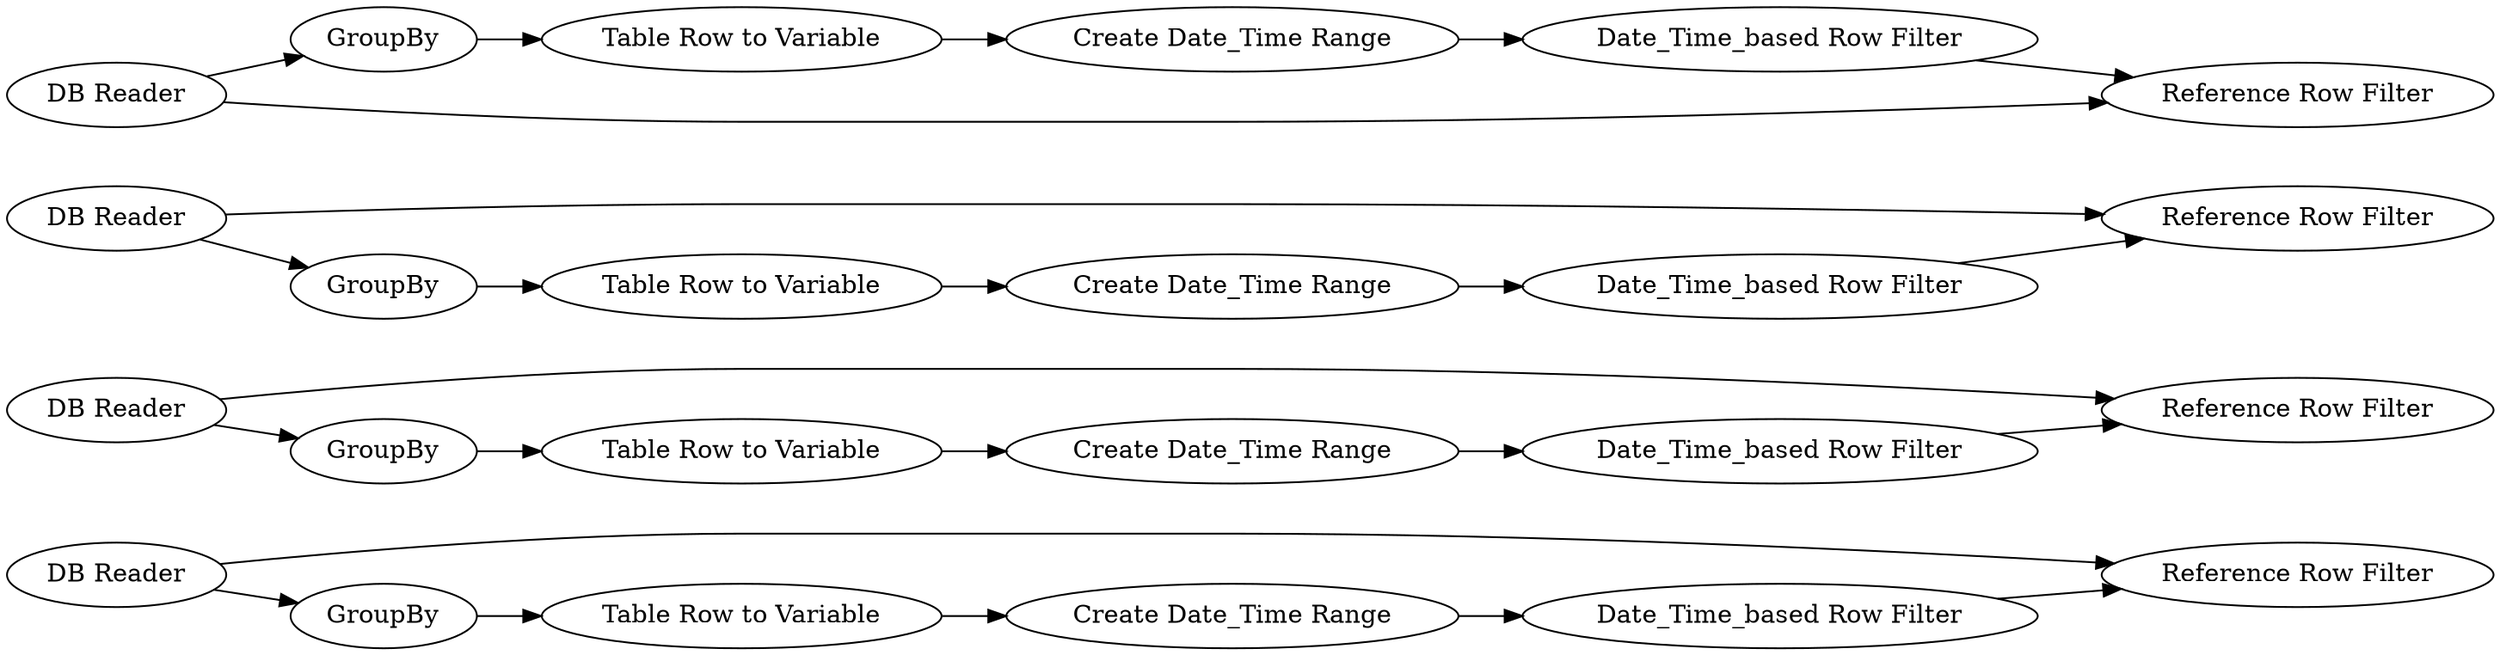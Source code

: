 digraph {
	149 -> 154
	134 -> 135
	137 -> 147
	136 -> 138
	129 -> 135
	150 -> 151
	140 -> 141
	151 -> 152
	144 -> 145
	129 -> 131
	137 -> 143
	130 -> 134
	146 -> 147
	149 -> 150
	132 -> 130
	153 -> 154
	136 -> 142
	143 -> 144
	138 -> 139
	145 -> 146
	152 -> 153
	141 -> 142
	139 -> 140
	131 -> 132
	136 [label="DB Reader"]
	153 [label="Date_Time_based Row Filter"]
	138 [label=GroupBy]
	145 [label="Create Date_Time Range"]
	149 [label="DB Reader"]
	151 [label="Table Row to Variable"]
	137 [label="DB Reader"]
	131 [label=GroupBy]
	154 [label="Reference Row Filter"]
	146 [label="Date_Time_based Row Filter"]
	129 [label="DB Reader"]
	141 [label="Date_Time_based Row Filter"]
	150 [label=GroupBy]
	144 [label="Table Row to Variable"]
	142 [label="Reference Row Filter"]
	143 [label=GroupBy]
	147 [label="Reference Row Filter"]
	135 [label="Reference Row Filter"]
	134 [label="Date_Time_based Row Filter"]
	139 [label="Table Row to Variable"]
	140 [label="Create Date_Time Range"]
	130 [label="Create Date_Time Range"]
	152 [label="Create Date_Time Range"]
	132 [label="Table Row to Variable"]
	rankdir=LR
}
